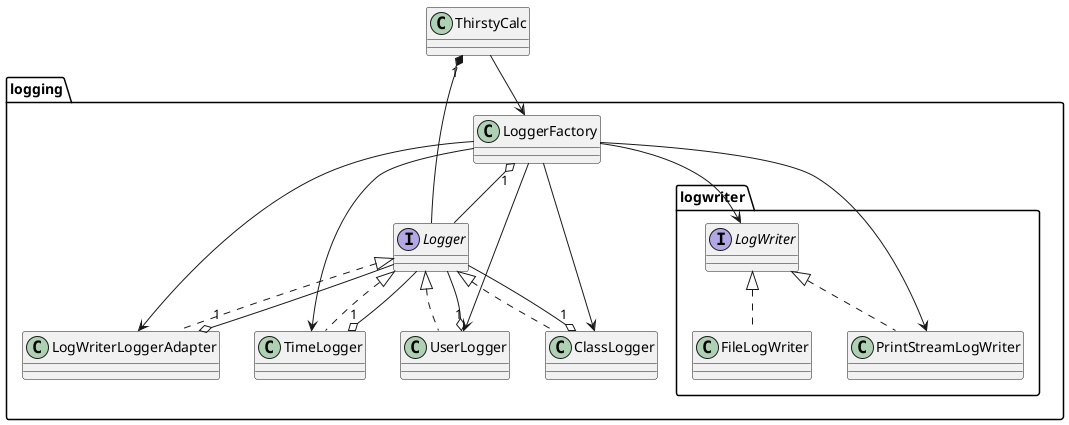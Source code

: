 @startuml
class ThirstyCalc

package logging {

    package logwriter {
        interface LogWriter
        class FileLogWriter implements LogWriter
        class PrintStreamLogWriter implements LogWriter
    }

    interface Logger
    class LoggerFactory
    class ClassLogger implements Logger
    class LogWriterLoggerAdapter implements Logger
    class TimeLogger implements Logger
    class UserLogger implements Logger
}

ThirstyCalc --> LoggerFactory

LoggerFactory --> ClassLogger
LoggerFactory --> LogWriterLoggerAdapter
LoggerFactory --> TimeLogger
LoggerFactory --> UserLogger
LoggerFactory --> LogWriter
LoggerFactory --> PrintStreamLogWriter

LoggerFactory "1" o-- Logger
ClassLogger "1" o-- Logger
TimeLogger "1" o-- Logger
UserLogger "1" o-- Logger
LogWriterLoggerAdapter "1" o-- Logger

ThirstyCalc "1" *-- Logger
@enduml